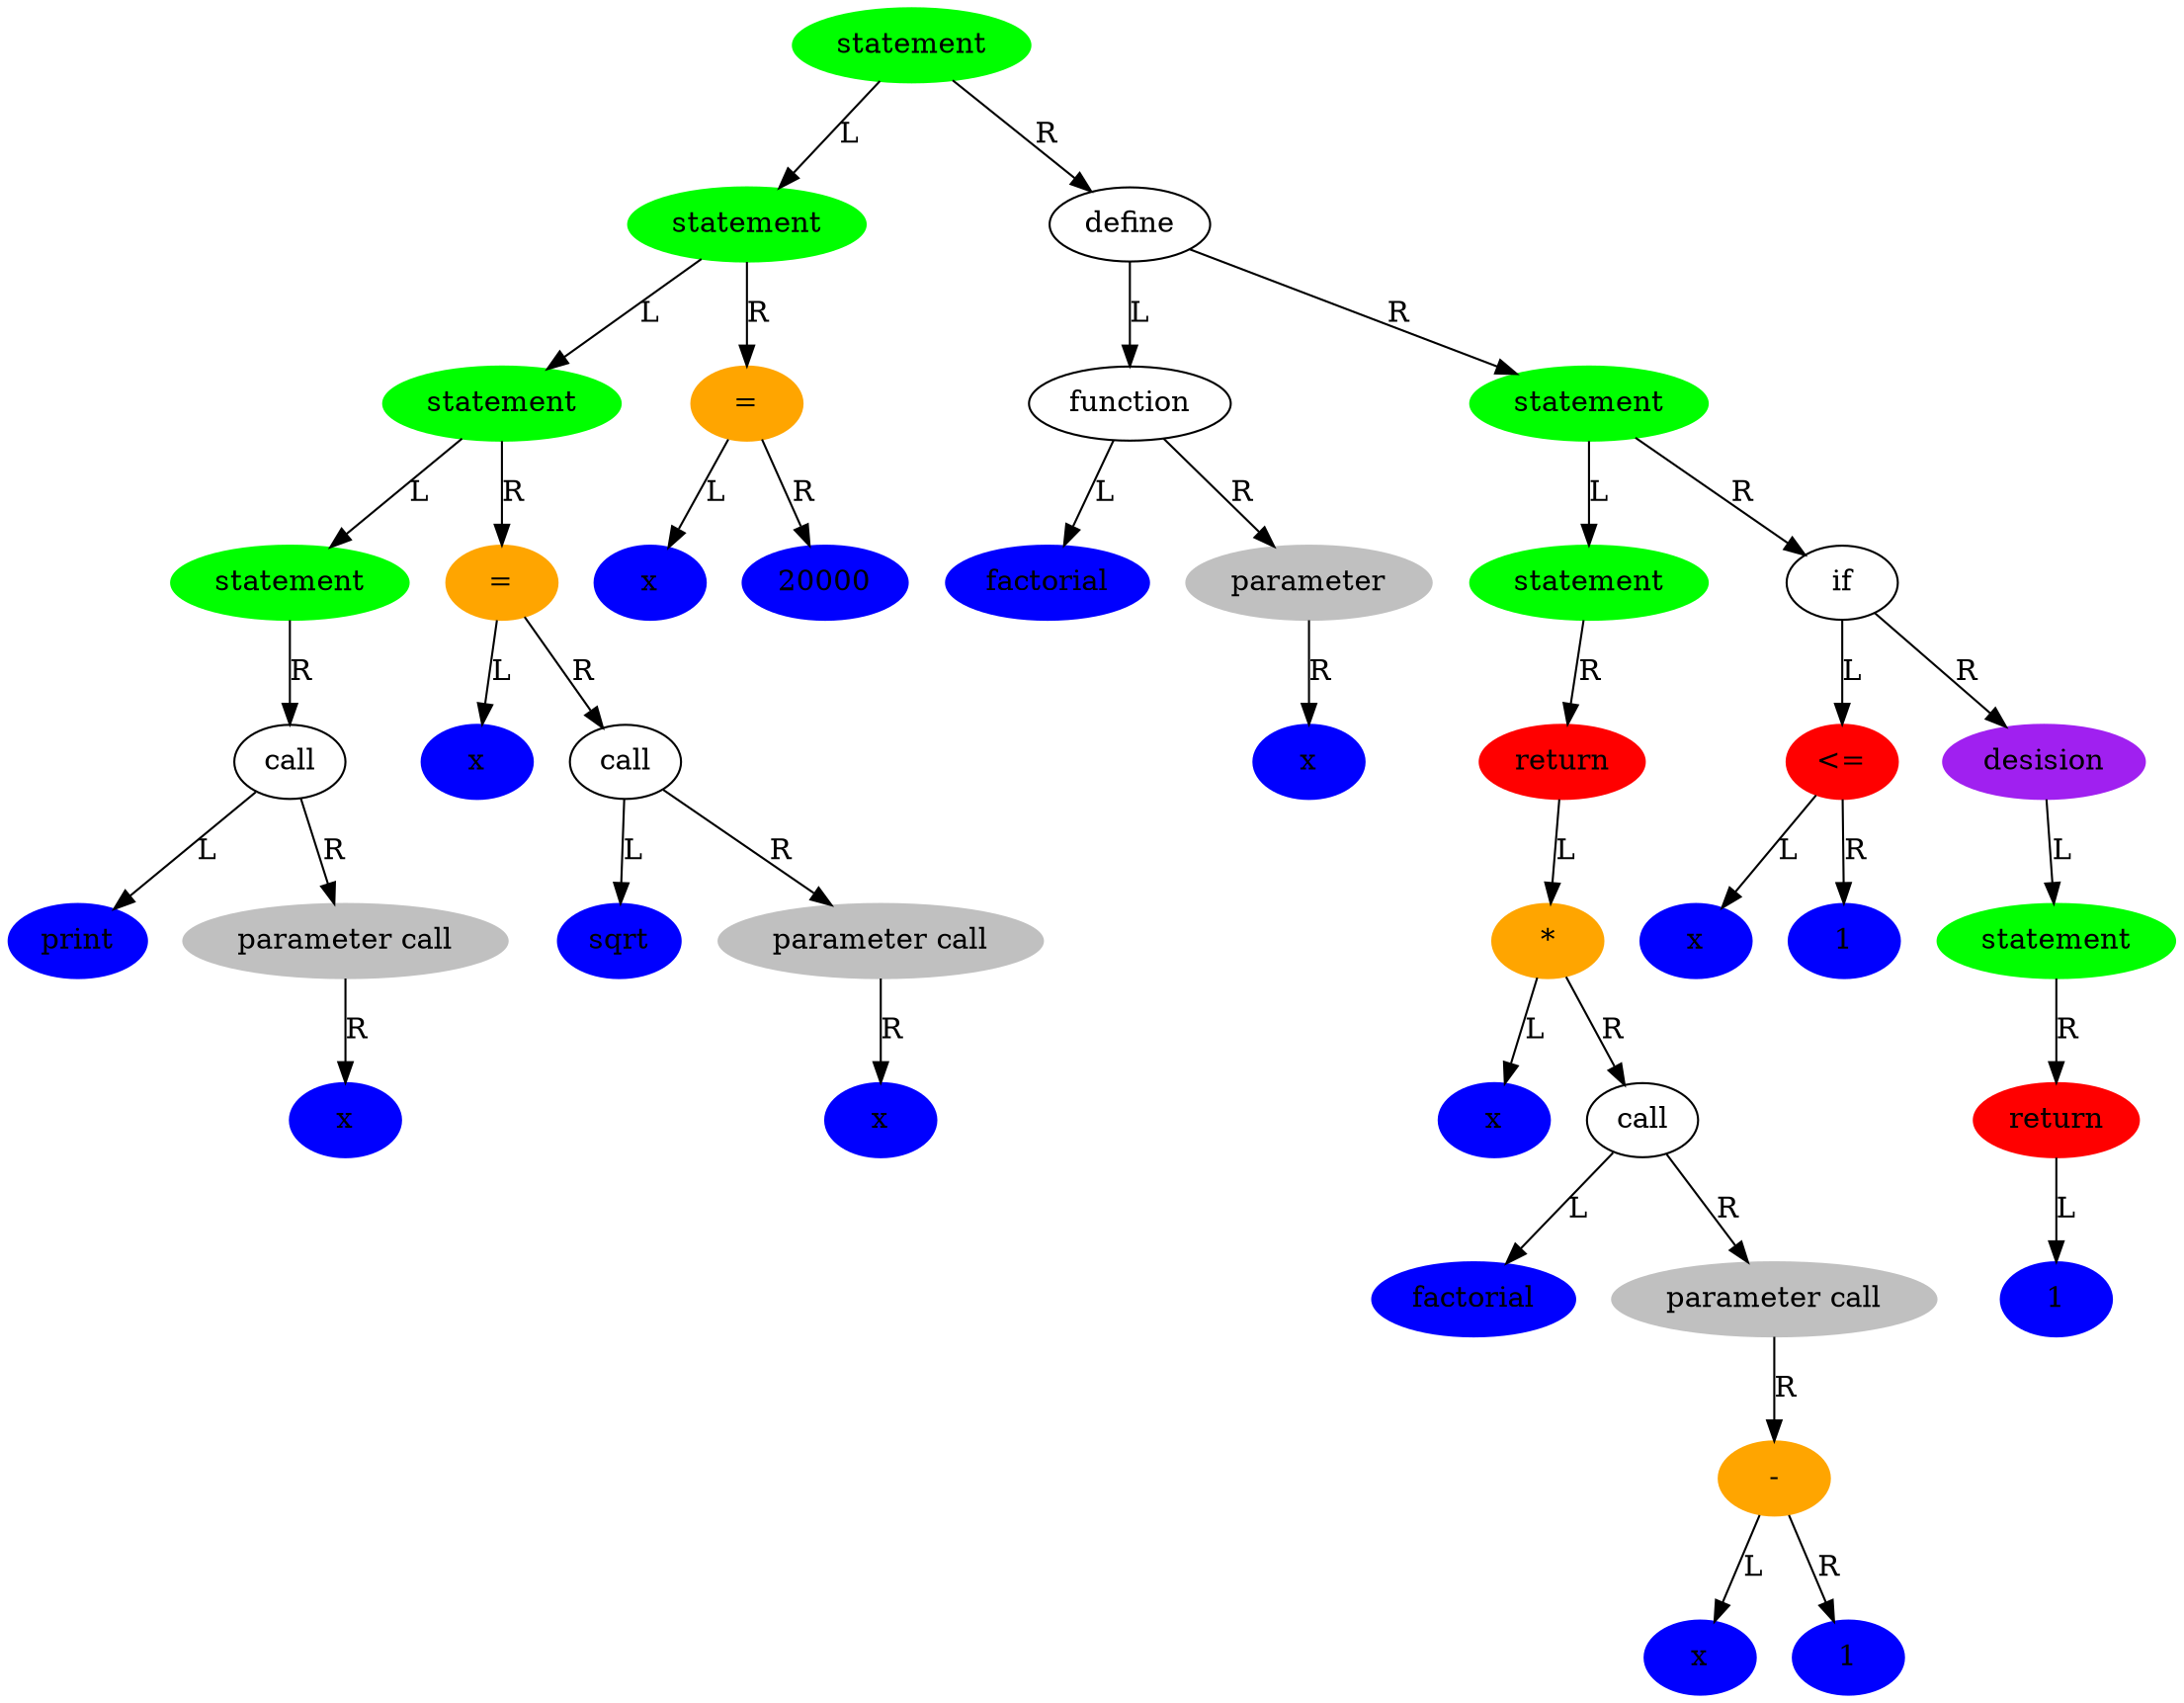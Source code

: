 digraph tree {
94742010995584 [label ="statement", style = "filled", color = "green"];
94742010995584 -> 94742010996064 [label = "L"];
94742010996064 [label ="statement", style = "filled", color = "green"];
94742010996064 -> 94742010996112 [label = "L"];
94742010996112 [label ="statement", style = "filled", color = "green"];
94742010996112 -> 94742010996256 [label = "L"];
94742010996256 [label ="statement", style = "filled", color = "green"];
94742010996256 -> 94742010996304 [label = "R"];
94742010996304 [label ="call"];
94742010996304 -> 94742011000864 [label = "L"];
94742011000864 [label ="print", style = "filled", color = "blue"];
94742010996304 -> 94742010996352 [label = "R"];
94742010996352 [label ="parameter call", style = "filled", color = "grey"];
94742010996352 -> 94742011000928 [label = "R"];
94742011000928 [label ="x", style = "filled", color = "blue"];
94742010996112 -> 94742011000672 [label = "R"];
94742011000672 [label ="=", style = "filled", color = "orange"];
94742011000672 -> 94742011000640 [label = "L"];
94742011000640 [label ="x", style = "filled", color = "blue"];
94742011000672 -> 94742010996160 [label = "R"];
94742010996160 [label ="call"];
94742010996160 -> 94742011000704 [label = "L"];
94742011000704 [label ="sqrt", style = "filled", color = "blue"];
94742010996160 -> 94742010996208 [label = "R"];
94742010996208 [label ="parameter call", style = "filled", color = "grey"];
94742010996208 -> 94742011000768 [label = "R"];
94742011000768 [label ="x", style = "filled", color = "blue"];
94742010996064 -> 94742011000544 [label = "R"];
94742011000544 [label ="=", style = "filled", color = "orange"];
94742011000544 -> 94742011000512 [label = "L"];
94742011000512 [label ="x", style = "filled", color = "blue"];
94742011000544 -> 94742011000576 [label = "R"];
94742011000576 [label ="20000", style = "filled", color = "blue"];
94742010995584 -> 94742010995632 [label = "R"];
94742010995632 [label ="define"];
94742010995632 -> 94742010995680 [label = "L"];
94742010995680 [label ="function"];
94742010995680 -> 94742010999648 [label = "L"];
94742010999648 [label ="factorial", style = "filled", color = "blue"];
94742010995680 -> 94742010995728 [label = "R"];
94742010995728 [label ="parameter", style = "filled", color = "grey"];
94742010995728 -> 94742010999712 [label = "R"];
94742010999712 [label ="x", style = "filled", color = "blue"];
94742010995632 -> 94742010995776 [label = "R"];
94742010995776 [label ="statement", style = "filled", color = "green"];
94742010995776 -> 94742010995920 [label = "L"];
94742010995920 [label ="statement", style = "filled", color = "green"];
94742010995920 -> 94742011000160 [label = "R"];
94742011000160 [label ="return", style = "filled", color = "red"];
94742011000160 -> 94742011000224 [label = "L"];
94742011000224 [label ="*", style = "filled", color = "orange"];
94742011000224 -> 94742011000192 [label = "L"];
94742011000192 [label ="x", style = "filled", color = "blue"];
94742011000224 -> 94742010995968 [label = "R"];
94742010995968 [label ="call"];
94742010995968 -> 94742011000256 [label = "L"];
94742011000256 [label ="factorial", style = "filled", color = "blue"];
94742010995968 -> 94742010996016 [label = "R"];
94742010996016 [label ="parameter call", style = "filled", color = "grey"];
94742010996016 -> 94742011000352 [label = "R"];
94742011000352 [label ="-", style = "filled", color = "orange"];
94742011000352 -> 94742011000320 [label = "L"];
94742011000320 [label ="x", style = "filled", color = "blue"];
94742011000352 -> 94742011000384 [label = "R"];
94742011000384 [label ="1", style = "filled", color = "blue"];
94742010995776 -> 94742010999808 [label = "R"];
94742010999808 [label ="if"];
94742010999808 -> 94742010999904 [label = "L"];
94742010999904 [label ="<=", style = "filled", color = "red"];
94742010999904 -> 94742010999872 [label = "L"];
94742010999872 [label ="x", style = "filled", color = "blue"];
94742010999904 -> 94742010999936 [label = "R"];
94742010999936 [label ="1", style = "filled", color = "blue"];
94742010999808 -> 94742010995824 [label = "R"];
94742010995824 [label ="desision", style = "filled", color = "purple"];
94742010995824 -> 94742010995872 [label = "L"];
94742010995872 [label ="statement", style = "filled", color = "green"];
94742010995872 -> 94742011000032 [label = "R"];
94742011000032 [label ="return", style = "filled", color = "red"];
94742011000032 -> 94742011000064 [label = "L"];
94742011000064 [label ="1", style = "filled", color = "blue"];

}